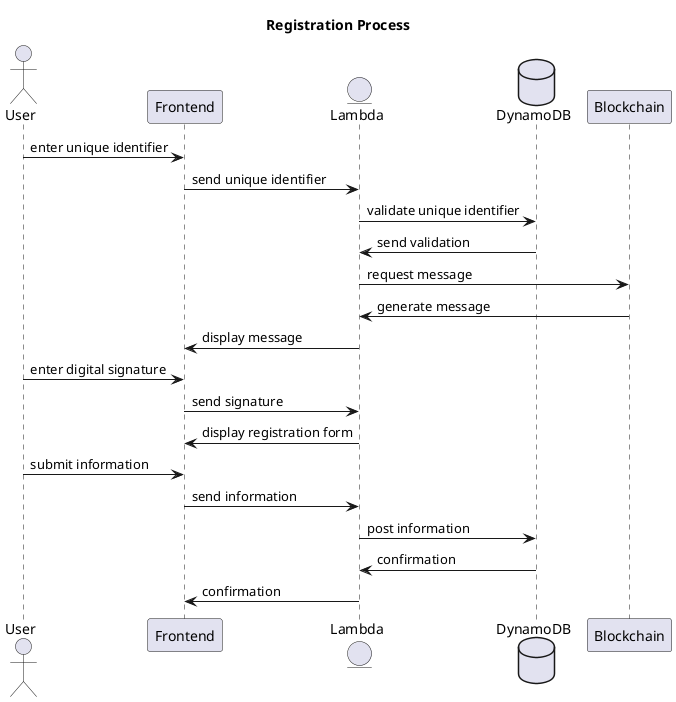 @startuml

title "Registration Process"

Actor "User"
participant "Frontend"

entity "Lambda" as lamb
Database "DynamoDB" as db

User -> Frontend : enter unique identifier
Frontend -> lamb : send unique identifier
lamb -> db : validate unique identifier
db-> lamb : send validation
lamb -> Blockchain : request message
Blockchain -> lamb : generate message
lamb -> Frontend : display message
User -> Frontend : enter digital signature
Frontend -> lamb : send signature
lamb -> Frontend : display registration form
User -> Frontend : submit information
Frontend -> lamb : send information
lamb -> db : post information
db -> lamb : confirmation
lamb -> Frontend : confirmation

@enduml
